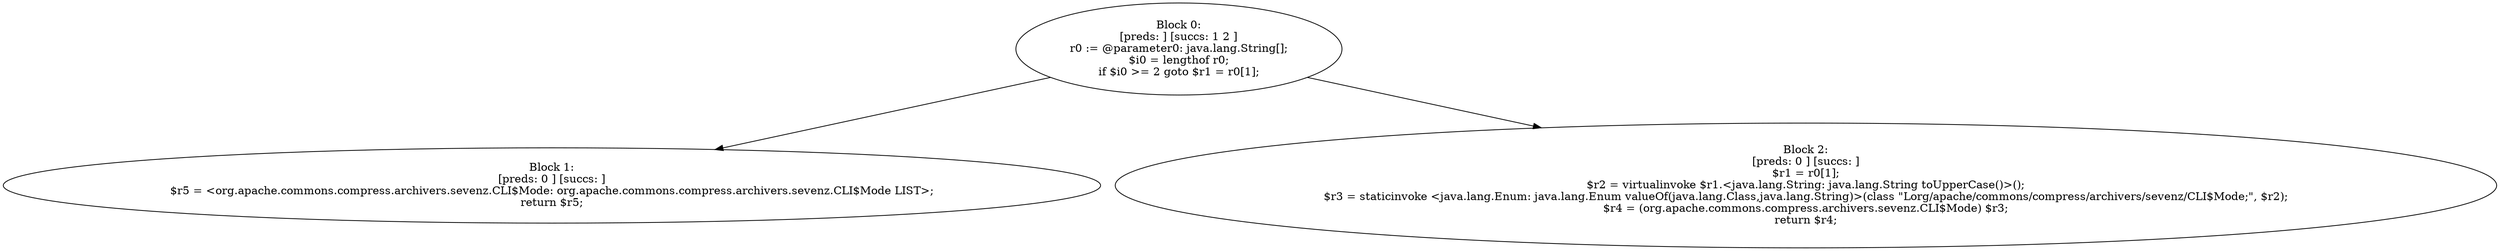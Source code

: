 digraph "unitGraph" {
    "Block 0:
[preds: ] [succs: 1 2 ]
r0 := @parameter0: java.lang.String[];
$i0 = lengthof r0;
if $i0 >= 2 goto $r1 = r0[1];
"
    "Block 1:
[preds: 0 ] [succs: ]
$r5 = <org.apache.commons.compress.archivers.sevenz.CLI$Mode: org.apache.commons.compress.archivers.sevenz.CLI$Mode LIST>;
return $r5;
"
    "Block 2:
[preds: 0 ] [succs: ]
$r1 = r0[1];
$r2 = virtualinvoke $r1.<java.lang.String: java.lang.String toUpperCase()>();
$r3 = staticinvoke <java.lang.Enum: java.lang.Enum valueOf(java.lang.Class,java.lang.String)>(class \"Lorg/apache/commons/compress/archivers/sevenz/CLI$Mode;\", $r2);
$r4 = (org.apache.commons.compress.archivers.sevenz.CLI$Mode) $r3;
return $r4;
"
    "Block 0:
[preds: ] [succs: 1 2 ]
r0 := @parameter0: java.lang.String[];
$i0 = lengthof r0;
if $i0 >= 2 goto $r1 = r0[1];
"->"Block 1:
[preds: 0 ] [succs: ]
$r5 = <org.apache.commons.compress.archivers.sevenz.CLI$Mode: org.apache.commons.compress.archivers.sevenz.CLI$Mode LIST>;
return $r5;
";
    "Block 0:
[preds: ] [succs: 1 2 ]
r0 := @parameter0: java.lang.String[];
$i0 = lengthof r0;
if $i0 >= 2 goto $r1 = r0[1];
"->"Block 2:
[preds: 0 ] [succs: ]
$r1 = r0[1];
$r2 = virtualinvoke $r1.<java.lang.String: java.lang.String toUpperCase()>();
$r3 = staticinvoke <java.lang.Enum: java.lang.Enum valueOf(java.lang.Class,java.lang.String)>(class \"Lorg/apache/commons/compress/archivers/sevenz/CLI$Mode;\", $r2);
$r4 = (org.apache.commons.compress.archivers.sevenz.CLI$Mode) $r3;
return $r4;
";
}

